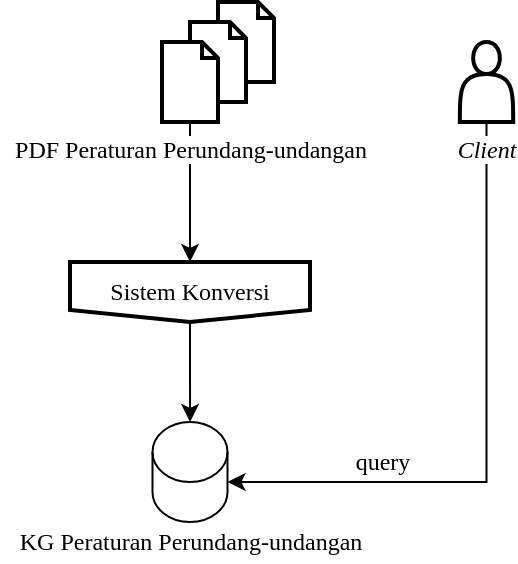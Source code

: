 <mxfile scale="4" border="0">
    <diagram id="yczZ5k3r3iEyvaCJdAh7" name="Page-1">
        <mxGraphModel dx="620" dy="823" grid="1" gridSize="10" guides="1" tooltips="1" connect="1" arrows="1" fold="1" page="1" pageScale="1" pageWidth="850" pageHeight="1100" background="#FFFFFF" math="0" shadow="0">
            <root>
                <mxCell id="0"/>
                <mxCell id="1" parent="0"/>
                <mxCell id="123" value="" style="html=1;verticalLabelPosition=bottom;align=center;labelBackgroundColor=#ffffff;verticalAlign=top;strokeWidth=2;shadow=0;dashed=0;shape=mxgraph.ios7.icons.document;" vertex="1" parent="1">
                    <mxGeometry x="348.0" y="190" width="28" height="40" as="geometry"/>
                </mxCell>
                <mxCell id="124" value="" style="html=1;verticalLabelPosition=bottom;align=center;labelBackgroundColor=#ffffff;verticalAlign=top;strokeWidth=2;shadow=0;dashed=0;shape=mxgraph.ios7.icons.document;" vertex="1" parent="1">
                    <mxGeometry x="334" y="200" width="28" height="40" as="geometry"/>
                </mxCell>
                <mxCell id="126" style="edgeStyle=orthogonalEdgeStyle;rounded=0;orthogonalLoop=1;jettySize=auto;html=1;entryX=0.5;entryY=0;entryDx=0;entryDy=0;" edge="1" parent="1" source="122" target="125">
                    <mxGeometry relative="1" as="geometry"/>
                </mxCell>
                <mxCell id="122" value="&lt;font face=&quot;Times New Roman&quot;&gt;PDF Peraturan Perundang-undangan&lt;/font&gt;" style="html=1;verticalLabelPosition=bottom;align=center;labelBackgroundColor=#ffffff;verticalAlign=top;strokeWidth=2;shadow=0;dashed=0;shape=mxgraph.ios7.icons.document;" vertex="1" parent="1">
                    <mxGeometry x="320" y="210" width="28" height="40" as="geometry"/>
                </mxCell>
                <mxCell id="132" style="edgeStyle=orthogonalEdgeStyle;rounded=0;orthogonalLoop=1;jettySize=auto;html=1;" edge="1" parent="1" source="125" target="131">
                    <mxGeometry relative="1" as="geometry"/>
                </mxCell>
                <mxCell id="125" value="&lt;font face=&quot;Times New Roman&quot;&gt;Sistem Konversi&lt;/font&gt;" style="shape=offPageConnector;whiteSpace=wrap;html=1;labelBackgroundColor=white;sketch=0;strokeWidth=2;size=0.2;" vertex="1" parent="1">
                    <mxGeometry x="274" y="320" width="120" height="30" as="geometry"/>
                </mxCell>
                <mxCell id="135" style="edgeStyle=orthogonalEdgeStyle;rounded=0;orthogonalLoop=1;jettySize=auto;html=1;entryX=1;entryY=0;entryDx=0;entryDy=30;entryPerimeter=0;" edge="1" parent="1" source="127" target="131">
                    <mxGeometry relative="1" as="geometry">
                        <Array as="points">
                            <mxPoint x="482" y="430"/>
                        </Array>
                    </mxGeometry>
                </mxCell>
                <mxCell id="127" value="&lt;font face=&quot;Times New Roman&quot;&gt;&lt;i&gt;Client&lt;/i&gt;&lt;/font&gt;" style="shape=actor;whiteSpace=wrap;html=1;labelBackgroundColor=white;sketch=0;strokeWidth=2;fontSize=12;labelPosition=center;verticalLabelPosition=bottom;align=center;verticalAlign=top;" vertex="1" parent="1">
                    <mxGeometry x="468.92" y="210" width="26.67" height="40" as="geometry"/>
                </mxCell>
                <mxCell id="131" value="" style="shape=cylinder3;whiteSpace=wrap;html=1;boundedLbl=1;backgroundOutline=1;size=15;verticalAlign=top;align=center;" vertex="1" parent="1">
                    <mxGeometry x="315.25" y="400" width="37.5" height="50" as="geometry"/>
                </mxCell>
                <mxCell id="134" value="&lt;font face=&quot;Times New Roman&quot;&gt;KG Peraturan Perundang-undangan&lt;/font&gt;" style="text;html=1;align=center;verticalAlign=middle;resizable=0;points=[];autosize=1;strokeColor=none;" vertex="1" parent="1">
                    <mxGeometry x="239" y="450" width="190" height="20" as="geometry"/>
                </mxCell>
                <mxCell id="136" value="&lt;font face=&quot;Times New Roman&quot;&gt;query&lt;/font&gt;" style="text;html=1;align=center;verticalAlign=middle;resizable=0;points=[];autosize=1;strokeColor=none;" vertex="1" parent="1">
                    <mxGeometry x="410" y="410" width="40" height="20" as="geometry"/>
                </mxCell>
            </root>
        </mxGraphModel>
    </diagram>
</mxfile>